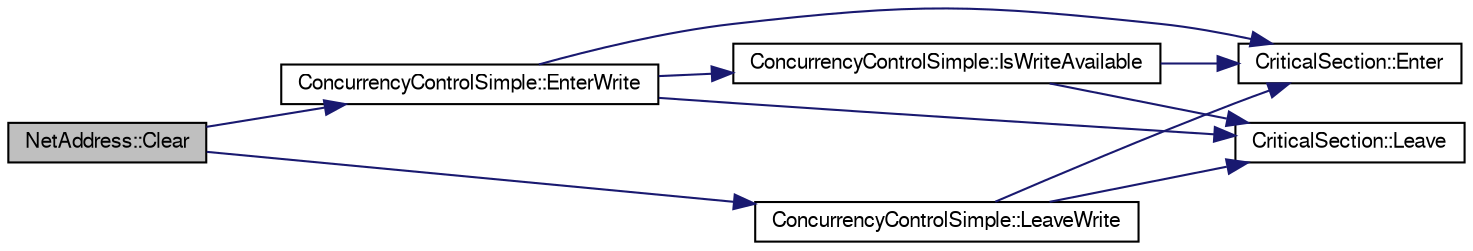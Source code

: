 digraph G
{
  edge [fontname="FreeSans",fontsize="10",labelfontname="FreeSans",labelfontsize="10"];
  node [fontname="FreeSans",fontsize="10",shape=record];
  rankdir=LR;
  Node1 [label="NetAddress::Clear",height=0.2,width=0.4,color="black", fillcolor="grey75", style="filled" fontcolor="black"];
  Node1 -> Node2 [color="midnightblue",fontsize="10",style="solid"];
  Node2 [label="ConcurrencyControlSimple::EnterWrite",height=0.2,width=0.4,color="black", fillcolor="white", style="filled",URL="$class_concurrency_control_simple.html#a0ed58a5f089ec4f50b81dc9c14aaa165"];
  Node2 -> Node3 [color="midnightblue",fontsize="10",style="solid"];
  Node3 [label="CriticalSection::Enter",height=0.2,width=0.4,color="black", fillcolor="white", style="filled",URL="$class_critical_section.html#a509be5342b2f07ae06e1af5d9e08b871"];
  Node2 -> Node4 [color="midnightblue",fontsize="10",style="solid"];
  Node4 [label="ConcurrencyControlSimple::IsWriteAvailable",height=0.2,width=0.4,color="black", fillcolor="white", style="filled",URL="$class_concurrency_control_simple.html#a918a8f124fce81471cfc7d65c2ee8332"];
  Node4 -> Node3 [color="midnightblue",fontsize="10",style="solid"];
  Node4 -> Node5 [color="midnightblue",fontsize="10",style="solid"];
  Node5 [label="CriticalSection::Leave",height=0.2,width=0.4,color="black", fillcolor="white", style="filled",URL="$class_critical_section.html#a6fa0931385f066492f31fc98e3fca657"];
  Node2 -> Node5 [color="midnightblue",fontsize="10",style="solid"];
  Node1 -> Node6 [color="midnightblue",fontsize="10",style="solid"];
  Node6 [label="ConcurrencyControlSimple::LeaveWrite",height=0.2,width=0.4,color="black", fillcolor="white", style="filled",URL="$class_concurrency_control_simple.html#afb64468163c99624de72611a1fff4846"];
  Node6 -> Node3 [color="midnightblue",fontsize="10",style="solid"];
  Node6 -> Node5 [color="midnightblue",fontsize="10",style="solid"];
}
